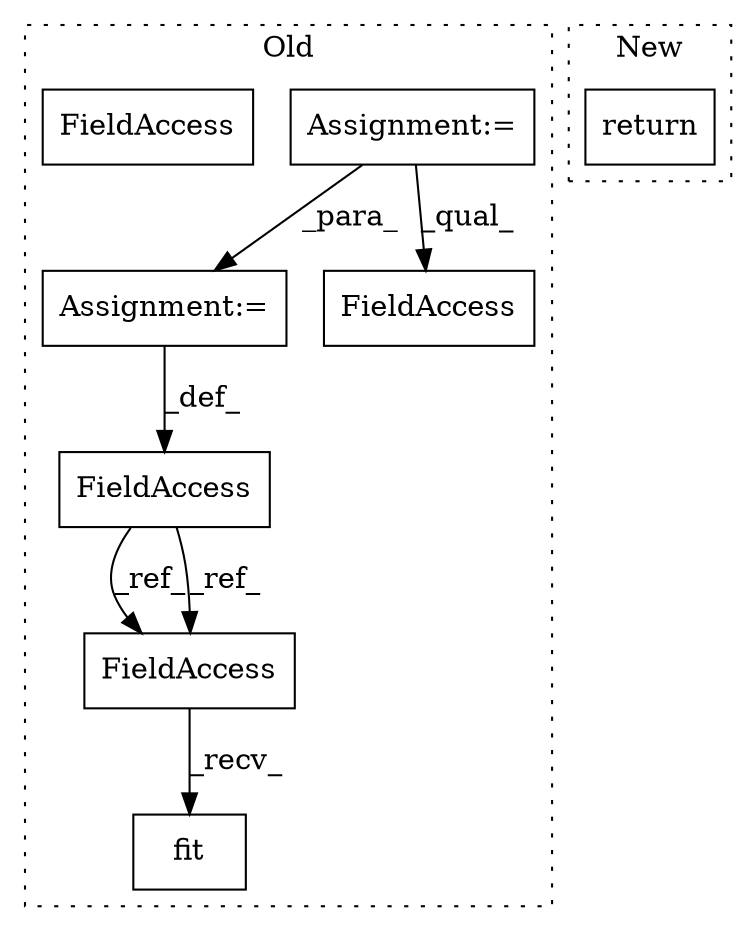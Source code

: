 digraph G {
subgraph cluster0 {
1 [label="fit" a="32" s="1281,1289" l="4,1" shape="box"];
3 [label="Assignment:=" a="7" s="1123" l="5" shape="box"];
4 [label="Assignment:=" a="7" s="1189" l="1" shape="box"];
5 [label="FieldAccess" a="22" s="1358" l="12" shape="box"];
6 [label="FieldAccess" a="22" s="1180" l="9" shape="box"];
7 [label="FieldAccess" a="22" s="1271" l="9" shape="box"];
8 [label="FieldAccess" a="22" s="1271" l="9" shape="box"];
label = "Old";
style="dotted";
}
subgraph cluster1 {
2 [label="return" a="41" s="1647" l="7" shape="box"];
label = "New";
style="dotted";
}
3 -> 5 [label="_qual_"];
3 -> 4 [label="_para_"];
4 -> 6 [label="_def_"];
6 -> 8 [label="_ref_"];
6 -> 8 [label="_ref_"];
8 -> 1 [label="_recv_"];
}